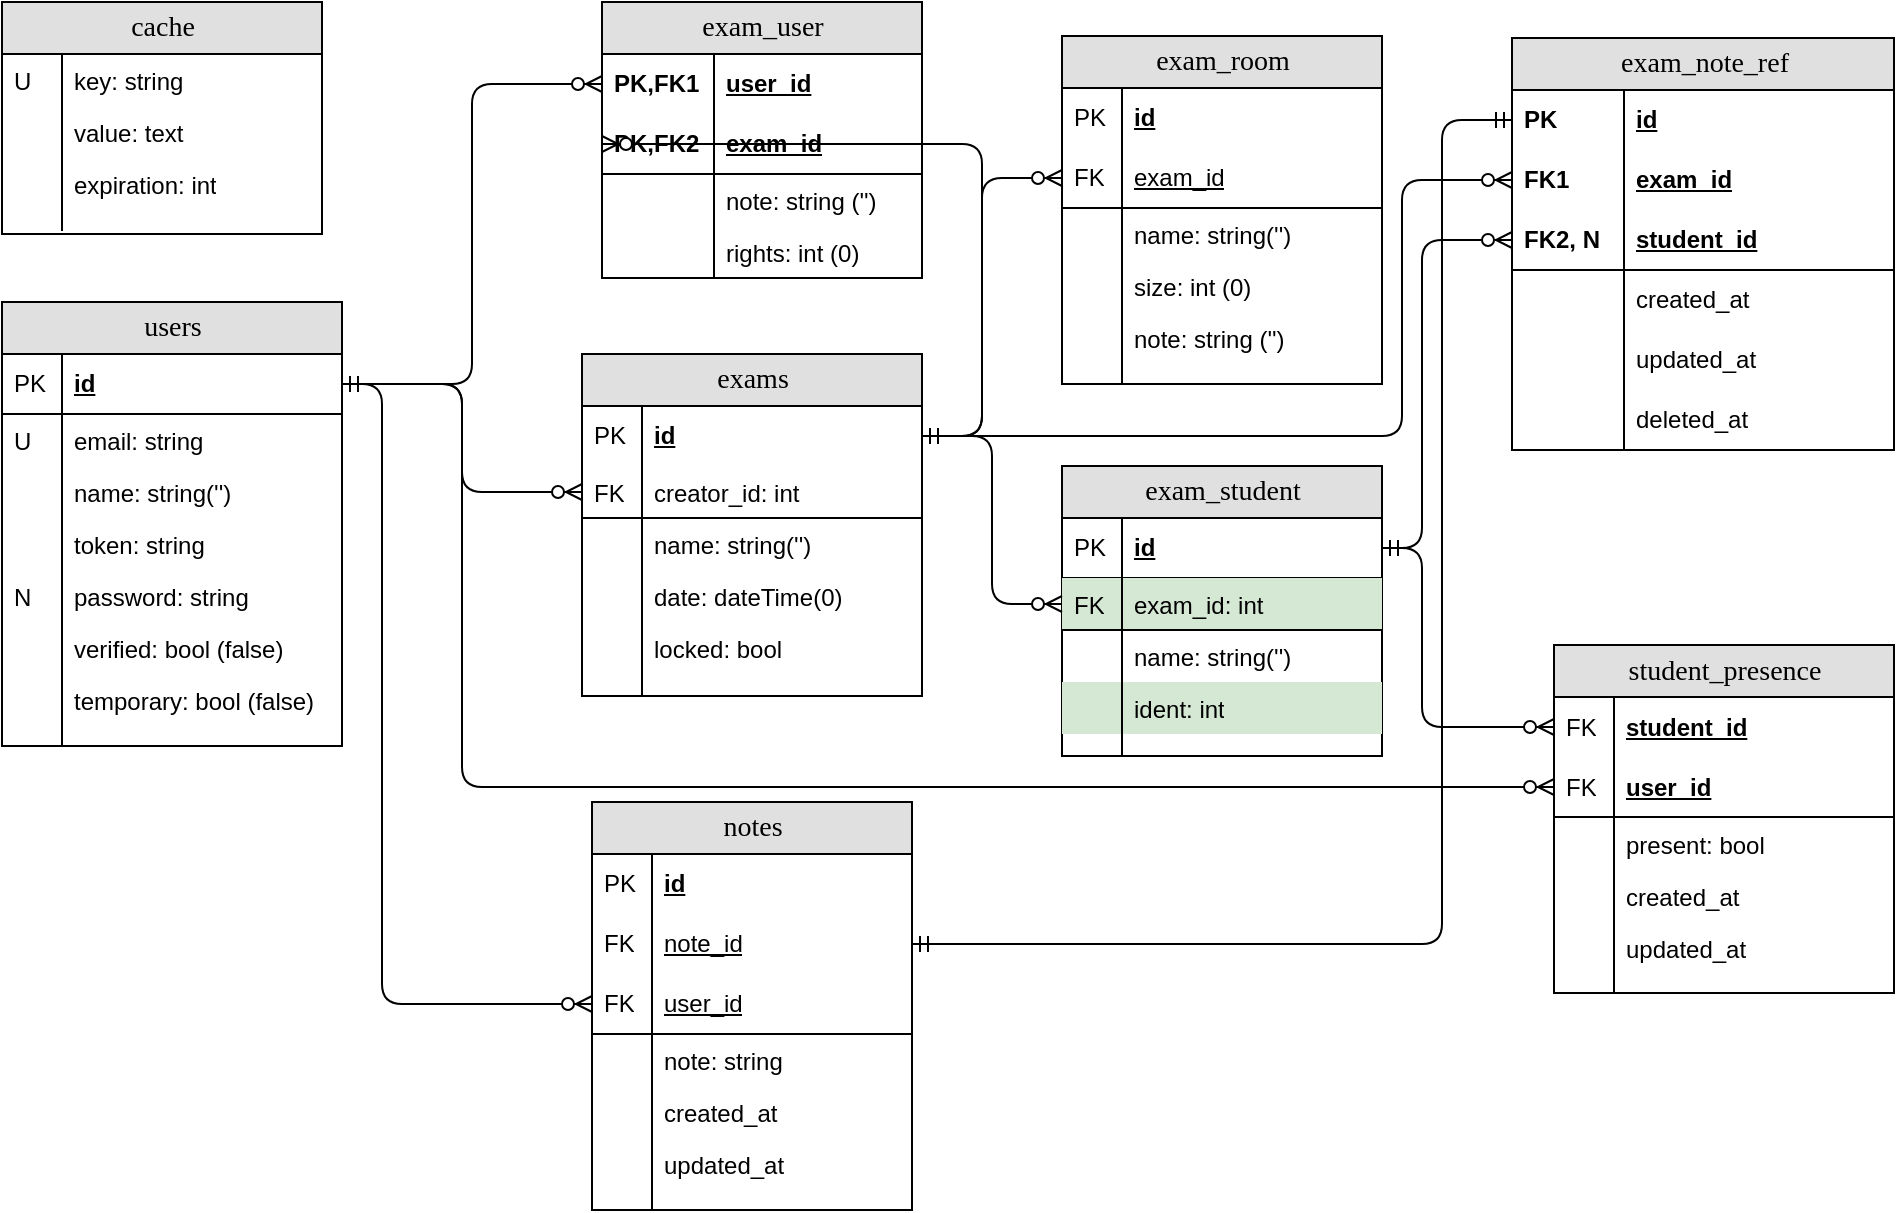 <mxfile version="11.1.4" type="device"><diagram name="Page-1" id="e56a1550-8fbb-45ad-956c-1786394a9013"><mxGraphModel dx="1422" dy="715" grid="1" gridSize="10" guides="1" tooltips="1" connect="1" arrows="1" fold="1" page="1" pageScale="1" pageWidth="1169" pageHeight="827" background="#ffffff" math="0" shadow="0"><root><mxCell id="0"/><mxCell id="1" parent="0"/><mxCell id="2e49270ec7c68f3f-30" value="exam_room" style="swimlane;html=1;fontStyle=0;childLayout=stackLayout;horizontal=1;startSize=26;fillColor=#e0e0e0;horizontalStack=0;resizeParent=1;resizeLast=0;collapsible=1;marginBottom=0;swimlaneFillColor=#ffffff;align=center;rounded=0;shadow=0;comic=0;labelBackgroundColor=none;strokeColor=#000000;strokeWidth=1;fontFamily=Verdana;fontSize=14;fontColor=#000000;" parent="1" vertex="1"><mxGeometry x="530" y="17" width="160" height="174" as="geometry"/></mxCell><mxCell id="2e49270ec7c68f3f-31" value="id" style="shape=partialRectangle;top=0;left=0;right=0;bottom=1;html=1;align=left;verticalAlign=middle;fillColor=none;spacingLeft=34;spacingRight=4;whiteSpace=wrap;overflow=hidden;rotatable=0;points=[[0,0.5],[1,0.5]];portConstraint=eastwest;dropTarget=0;fontStyle=5;strokeColor=none;" parent="2e49270ec7c68f3f-30" vertex="1"><mxGeometry y="26" width="160" height="30" as="geometry"/></mxCell><mxCell id="2e49270ec7c68f3f-32" value="PK" style="shape=partialRectangle;top=0;left=0;bottom=0;html=1;fillColor=none;align=left;verticalAlign=middle;spacingLeft=4;spacingRight=4;whiteSpace=wrap;overflow=hidden;rotatable=0;points=[];portConstraint=eastwest;part=1;" parent="2e49270ec7c68f3f-31" vertex="1" connectable="0"><mxGeometry width="30" height="30" as="geometry"/></mxCell><mxCell id="vH0PUUE9vCoZI28lsl6R-84" value="&lt;span style=&quot;font-weight: normal&quot;&gt;exam_id&lt;/span&gt;" style="shape=partialRectangle;top=0;left=0;right=0;bottom=1;html=1;align=left;verticalAlign=middle;fillColor=none;spacingLeft=34;spacingRight=4;whiteSpace=wrap;overflow=hidden;rotatable=0;points=[[0,0.5],[1,0.5]];portConstraint=eastwest;dropTarget=0;fontStyle=5;" parent="2e49270ec7c68f3f-30" vertex="1"><mxGeometry y="56" width="160" height="30" as="geometry"/></mxCell><mxCell id="vH0PUUE9vCoZI28lsl6R-85" value="FK" style="shape=partialRectangle;top=0;left=0;bottom=0;html=1;fillColor=none;align=left;verticalAlign=middle;spacingLeft=4;spacingRight=4;whiteSpace=wrap;overflow=hidden;rotatable=0;points=[];portConstraint=eastwest;part=1;" parent="vH0PUUE9vCoZI28lsl6R-84" vertex="1" connectable="0"><mxGeometry width="30" height="30" as="geometry"/></mxCell><mxCell id="2e49270ec7c68f3f-35" value="name: string('')" style="shape=partialRectangle;top=0;left=0;right=0;bottom=0;html=1;align=left;verticalAlign=top;fillColor=none;spacingLeft=34;spacingRight=4;whiteSpace=wrap;overflow=hidden;rotatable=0;points=[[0,0.5],[1,0.5]];portConstraint=eastwest;dropTarget=0;strokeColor=none;" parent="2e49270ec7c68f3f-30" vertex="1"><mxGeometry y="86" width="160" height="26" as="geometry"/></mxCell><mxCell id="2e49270ec7c68f3f-36" value="" style="shape=partialRectangle;top=0;left=0;bottom=0;html=1;fillColor=none;align=left;verticalAlign=top;spacingLeft=4;spacingRight=4;whiteSpace=wrap;overflow=hidden;rotatable=0;points=[];portConstraint=eastwest;part=1;" parent="2e49270ec7c68f3f-35" vertex="1" connectable="0"><mxGeometry width="30" height="26" as="geometry"/></mxCell><mxCell id="2e49270ec7c68f3f-37" value="size: int (0)" style="shape=partialRectangle;top=0;left=0;right=0;bottom=0;html=1;align=left;verticalAlign=top;fillColor=none;spacingLeft=34;spacingRight=4;whiteSpace=wrap;overflow=hidden;rotatable=0;points=[[0,0.5],[1,0.5]];portConstraint=eastwest;dropTarget=0;" parent="2e49270ec7c68f3f-30" vertex="1"><mxGeometry y="112" width="160" height="26" as="geometry"/></mxCell><mxCell id="2e49270ec7c68f3f-38" value="" style="shape=partialRectangle;top=0;left=0;bottom=0;html=1;fillColor=none;align=left;verticalAlign=top;spacingLeft=4;spacingRight=4;whiteSpace=wrap;overflow=hidden;rotatable=0;points=[];portConstraint=eastwest;part=1;" parent="2e49270ec7c68f3f-37" vertex="1" connectable="0"><mxGeometry width="30" height="26" as="geometry"/></mxCell><mxCell id="vH0PUUE9vCoZI28lsl6R-58" value="note: string ('')" style="shape=partialRectangle;top=0;left=0;right=0;bottom=0;html=1;align=left;verticalAlign=top;fillColor=none;spacingLeft=34;spacingRight=4;whiteSpace=wrap;overflow=hidden;rotatable=0;points=[[0,0.5],[1,0.5]];portConstraint=eastwest;dropTarget=0;" parent="2e49270ec7c68f3f-30" vertex="1"><mxGeometry y="138" width="160" height="26" as="geometry"/></mxCell><mxCell id="vH0PUUE9vCoZI28lsl6R-59" value="" style="shape=partialRectangle;top=0;left=0;bottom=0;html=1;fillColor=none;align=left;verticalAlign=top;spacingLeft=4;spacingRight=4;whiteSpace=wrap;overflow=hidden;rotatable=0;points=[];portConstraint=eastwest;part=1;" parent="vH0PUUE9vCoZI28lsl6R-58" vertex="1" connectable="0"><mxGeometry width="30" height="26" as="geometry"/></mxCell><mxCell id="2e49270ec7c68f3f-39" value="" style="shape=partialRectangle;top=0;left=0;right=0;bottom=0;html=1;align=left;verticalAlign=top;fillColor=none;spacingLeft=34;spacingRight=4;whiteSpace=wrap;overflow=hidden;rotatable=0;points=[[0,0.5],[1,0.5]];portConstraint=eastwest;dropTarget=0;" parent="2e49270ec7c68f3f-30" vertex="1"><mxGeometry y="164" width="160" height="10" as="geometry"/></mxCell><mxCell id="2e49270ec7c68f3f-40" value="" style="shape=partialRectangle;top=0;left=0;bottom=0;html=1;fillColor=none;align=left;verticalAlign=top;spacingLeft=4;spacingRight=4;whiteSpace=wrap;overflow=hidden;rotatable=0;points=[];portConstraint=eastwest;part=1;" parent="2e49270ec7c68f3f-39" vertex="1" connectable="0"><mxGeometry width="30" height="10" as="geometry"/></mxCell><mxCell id="2e49270ec7c68f3f-48" value="exam_user" style="swimlane;html=1;fontStyle=0;childLayout=stackLayout;horizontal=1;startSize=26;fillColor=#e0e0e0;horizontalStack=0;resizeParent=1;resizeLast=0;collapsible=1;marginBottom=0;swimlaneFillColor=#ffffff;align=center;rounded=0;shadow=0;comic=0;labelBackgroundColor=none;strokeColor=#000000;strokeWidth=1;fontFamily=Verdana;fontSize=14;fontColor=#000000;" parent="1" vertex="1"><mxGeometry x="300" width="160" height="138" as="geometry"/></mxCell><mxCell id="2e49270ec7c68f3f-49" value="user_id" style="shape=partialRectangle;top=0;left=0;right=0;bottom=0;html=1;align=left;verticalAlign=middle;fillColor=none;spacingLeft=60;spacingRight=4;whiteSpace=wrap;overflow=hidden;rotatable=0;points=[[0,0.5],[1,0.5]];portConstraint=eastwest;dropTarget=0;fontStyle=5;" parent="2e49270ec7c68f3f-48" vertex="1"><mxGeometry y="26" width="160" height="30" as="geometry"/></mxCell><mxCell id="2e49270ec7c68f3f-50" value="PK,FK1" style="shape=partialRectangle;fontStyle=1;top=0;left=0;bottom=0;html=1;fillColor=none;align=left;verticalAlign=middle;spacingLeft=4;spacingRight=4;whiteSpace=wrap;overflow=hidden;rotatable=0;points=[];portConstraint=eastwest;part=1;" parent="2e49270ec7c68f3f-49" vertex="1" connectable="0"><mxGeometry width="56" height="30" as="geometry"/></mxCell><mxCell id="2e49270ec7c68f3f-51" value="exam_id" style="shape=partialRectangle;top=0;left=0;right=0;bottom=1;html=1;align=left;verticalAlign=middle;fillColor=none;spacingLeft=60;spacingRight=4;whiteSpace=wrap;overflow=hidden;rotatable=0;points=[[0,0.5],[1,0.5]];portConstraint=eastwest;dropTarget=0;fontStyle=5;" parent="2e49270ec7c68f3f-48" vertex="1"><mxGeometry y="56" width="160" height="30" as="geometry"/></mxCell><mxCell id="2e49270ec7c68f3f-52" value="PK,FK2" style="shape=partialRectangle;fontStyle=1;top=0;left=0;bottom=0;html=1;fillColor=none;align=left;verticalAlign=middle;spacingLeft=4;spacingRight=4;whiteSpace=wrap;overflow=hidden;rotatable=0;points=[];portConstraint=eastwest;part=1;" parent="2e49270ec7c68f3f-51" vertex="1" connectable="0"><mxGeometry width="56" height="30" as="geometry"/></mxCell><mxCell id="2e49270ec7c68f3f-53" value="note: string ('')" style="shape=partialRectangle;top=0;left=0;right=0;bottom=0;html=1;align=left;verticalAlign=top;fillColor=none;spacingLeft=60;spacingRight=4;whiteSpace=wrap;overflow=hidden;rotatable=0;points=[[0,0.5],[1,0.5]];portConstraint=eastwest;dropTarget=0;" parent="2e49270ec7c68f3f-48" vertex="1"><mxGeometry y="86" width="160" height="26" as="geometry"/></mxCell><mxCell id="2e49270ec7c68f3f-54" value="" style="shape=partialRectangle;top=0;left=0;bottom=0;html=1;fillColor=none;align=left;verticalAlign=top;spacingLeft=4;spacingRight=4;whiteSpace=wrap;overflow=hidden;rotatable=0;points=[];portConstraint=eastwest;part=1;" parent="2e49270ec7c68f3f-53" vertex="1" connectable="0"><mxGeometry width="56" height="26" as="geometry"/></mxCell><mxCell id="vH0PUUE9vCoZI28lsl6R-110" value="rights: int (0)" style="shape=partialRectangle;top=0;left=0;right=0;bottom=0;html=1;align=left;verticalAlign=top;fillColor=none;spacingLeft=60;spacingRight=4;whiteSpace=wrap;overflow=hidden;rotatable=0;points=[[0,0.5],[1,0.5]];portConstraint=eastwest;dropTarget=0;" parent="2e49270ec7c68f3f-48" vertex="1"><mxGeometry y="112" width="160" height="26" as="geometry"/></mxCell><mxCell id="vH0PUUE9vCoZI28lsl6R-111" value="" style="shape=partialRectangle;top=0;left=0;bottom=0;html=1;fillColor=none;align=left;verticalAlign=top;spacingLeft=4;spacingRight=4;whiteSpace=wrap;overflow=hidden;rotatable=0;points=[];portConstraint=eastwest;part=1;" parent="vH0PUUE9vCoZI28lsl6R-110" vertex="1" connectable="0"><mxGeometry width="56" height="26" as="geometry"/></mxCell><mxCell id="2e49270ec7c68f3f-80" value="users" style="swimlane;html=1;fontStyle=0;childLayout=stackLayout;horizontal=1;startSize=26;fillColor=#e0e0e0;horizontalStack=0;resizeParent=1;resizeLast=0;collapsible=1;marginBottom=0;swimlaneFillColor=#ffffff;align=center;rounded=0;shadow=0;comic=0;labelBackgroundColor=none;strokeColor=#000000;strokeWidth=1;fontFamily=Verdana;fontSize=14;fontColor=#000000;" parent="1" vertex="1"><mxGeometry y="150" width="170" height="222" as="geometry"/></mxCell><mxCell id="2e49270ec7c68f3f-81" value="id" style="shape=partialRectangle;top=0;left=0;right=0;bottom=1;html=1;align=left;verticalAlign=middle;fillColor=none;spacingLeft=34;spacingRight=4;whiteSpace=wrap;overflow=hidden;rotatable=0;points=[[0,0.5],[1,0.5]];portConstraint=eastwest;dropTarget=0;fontStyle=5;" parent="2e49270ec7c68f3f-80" vertex="1"><mxGeometry y="26" width="170" height="30" as="geometry"/></mxCell><mxCell id="2e49270ec7c68f3f-82" value="PK" style="shape=partialRectangle;top=0;left=0;bottom=0;html=1;fillColor=none;align=left;verticalAlign=middle;spacingLeft=4;spacingRight=4;whiteSpace=wrap;overflow=hidden;rotatable=0;points=[];portConstraint=eastwest;part=1;" parent="2e49270ec7c68f3f-81" vertex="1" connectable="0"><mxGeometry width="30" height="30" as="geometry"/></mxCell><mxCell id="2e49270ec7c68f3f-85" value="email: string" style="shape=partialRectangle;top=0;left=0;right=0;bottom=0;html=1;align=left;verticalAlign=top;fillColor=none;spacingLeft=34;spacingRight=4;whiteSpace=wrap;overflow=hidden;rotatable=0;points=[[0,0.5],[1,0.5]];portConstraint=eastwest;dropTarget=0;" parent="2e49270ec7c68f3f-80" vertex="1"><mxGeometry y="56" width="170" height="26" as="geometry"/></mxCell><mxCell id="2e49270ec7c68f3f-86" value="U" style="shape=partialRectangle;top=0;left=0;bottom=0;html=1;fillColor=none;align=left;verticalAlign=top;spacingLeft=4;spacingRight=4;whiteSpace=wrap;overflow=hidden;rotatable=0;points=[];portConstraint=eastwest;part=1;" parent="2e49270ec7c68f3f-85" vertex="1" connectable="0"><mxGeometry width="30" height="26" as="geometry"/></mxCell><mxCell id="2e49270ec7c68f3f-83" value="name: string('')" style="shape=partialRectangle;top=0;left=0;right=0;bottom=0;html=1;align=left;verticalAlign=top;fillColor=none;spacingLeft=34;spacingRight=4;whiteSpace=wrap;overflow=hidden;rotatable=0;points=[[0,0.5],[1,0.5]];portConstraint=eastwest;dropTarget=0;" parent="2e49270ec7c68f3f-80" vertex="1"><mxGeometry y="82" width="170" height="26" as="geometry"/></mxCell><mxCell id="2e49270ec7c68f3f-84" value="" style="shape=partialRectangle;top=0;left=0;bottom=0;html=1;fillColor=none;align=left;verticalAlign=top;spacingLeft=4;spacingRight=4;whiteSpace=wrap;overflow=hidden;rotatable=0;points=[];portConstraint=eastwest;part=1;" parent="2e49270ec7c68f3f-83" vertex="1" connectable="0"><mxGeometry width="30" height="26" as="geometry"/></mxCell><mxCell id="vH0PUUE9vCoZI28lsl6R-19" value="token: string" style="shape=partialRectangle;top=0;left=0;right=0;bottom=0;html=1;align=left;verticalAlign=top;fillColor=none;spacingLeft=34;spacingRight=4;whiteSpace=wrap;overflow=hidden;rotatable=0;points=[[0,0.5],[1,0.5]];portConstraint=eastwest;dropTarget=0;" parent="2e49270ec7c68f3f-80" vertex="1"><mxGeometry y="108" width="170" height="26" as="geometry"/></mxCell><mxCell id="vH0PUUE9vCoZI28lsl6R-20" value="" style="shape=partialRectangle;top=0;left=0;bottom=0;html=1;fillColor=none;align=left;verticalAlign=top;spacingLeft=4;spacingRight=4;whiteSpace=wrap;overflow=hidden;rotatable=0;points=[];portConstraint=eastwest;part=1;" parent="vH0PUUE9vCoZI28lsl6R-19" vertex="1" connectable="0"><mxGeometry width="30" height="26" as="geometry"/></mxCell><mxCell id="vH0PUUE9vCoZI28lsl6R-21" value="password: string" style="shape=partialRectangle;top=0;left=0;right=0;bottom=0;html=1;align=left;verticalAlign=top;fillColor=none;spacingLeft=34;spacingRight=4;whiteSpace=wrap;overflow=hidden;rotatable=0;points=[[0,0.5],[1,0.5]];portConstraint=eastwest;dropTarget=0;" parent="2e49270ec7c68f3f-80" vertex="1"><mxGeometry y="134" width="170" height="26" as="geometry"/></mxCell><mxCell id="vH0PUUE9vCoZI28lsl6R-22" value="N" style="shape=partialRectangle;top=0;left=0;bottom=0;html=1;fillColor=none;align=left;verticalAlign=top;spacingLeft=4;spacingRight=4;whiteSpace=wrap;overflow=hidden;rotatable=0;points=[];portConstraint=eastwest;part=1;" parent="vH0PUUE9vCoZI28lsl6R-21" vertex="1" connectable="0"><mxGeometry width="30" height="26" as="geometry"/></mxCell><mxCell id="vH0PUUE9vCoZI28lsl6R-23" value="verified: bool (false)" style="shape=partialRectangle;top=0;left=0;right=0;bottom=0;html=1;align=left;verticalAlign=top;fillColor=none;spacingLeft=34;spacingRight=4;whiteSpace=wrap;overflow=hidden;rotatable=0;points=[[0,0.5],[1,0.5]];portConstraint=eastwest;dropTarget=0;" parent="2e49270ec7c68f3f-80" vertex="1"><mxGeometry y="160" width="170" height="26" as="geometry"/></mxCell><mxCell id="vH0PUUE9vCoZI28lsl6R-24" value="" style="shape=partialRectangle;top=0;left=0;bottom=0;html=1;fillColor=none;align=left;verticalAlign=top;spacingLeft=4;spacingRight=4;whiteSpace=wrap;overflow=hidden;rotatable=0;points=[];portConstraint=eastwest;part=1;" parent="vH0PUUE9vCoZI28lsl6R-23" vertex="1" connectable="0"><mxGeometry width="30" height="26" as="geometry"/></mxCell><mxCell id="2e49270ec7c68f3f-87" value="temporary: bool (false)" style="shape=partialRectangle;top=0;left=0;right=0;bottom=0;html=1;align=left;verticalAlign=top;fillColor=none;spacingLeft=34;spacingRight=4;whiteSpace=wrap;overflow=hidden;rotatable=0;points=[[0,0.5],[1,0.5]];portConstraint=eastwest;dropTarget=0;" parent="2e49270ec7c68f3f-80" vertex="1"><mxGeometry y="186" width="170" height="26" as="geometry"/></mxCell><mxCell id="2e49270ec7c68f3f-88" value="" style="shape=partialRectangle;top=0;left=0;bottom=0;html=1;fillColor=none;align=left;verticalAlign=top;spacingLeft=4;spacingRight=4;whiteSpace=wrap;overflow=hidden;rotatable=0;points=[];portConstraint=eastwest;part=1;" parent="2e49270ec7c68f3f-87" vertex="1" connectable="0"><mxGeometry width="30" height="26" as="geometry"/></mxCell><mxCell id="2e49270ec7c68f3f-89" value="" style="shape=partialRectangle;top=0;left=0;right=0;bottom=0;html=1;align=left;verticalAlign=top;fillColor=none;spacingLeft=34;spacingRight=4;whiteSpace=wrap;overflow=hidden;rotatable=0;points=[[0,0.5],[1,0.5]];portConstraint=eastwest;dropTarget=0;" parent="2e49270ec7c68f3f-80" vertex="1"><mxGeometry y="212" width="170" height="10" as="geometry"/></mxCell><mxCell id="2e49270ec7c68f3f-90" value="" style="shape=partialRectangle;top=0;left=0;bottom=0;html=1;fillColor=none;align=left;verticalAlign=top;spacingLeft=4;spacingRight=4;whiteSpace=wrap;overflow=hidden;rotatable=0;points=[];portConstraint=eastwest;part=1;" parent="2e49270ec7c68f3f-89" vertex="1" connectable="0"><mxGeometry width="30" height="10" as="geometry"/></mxCell><mxCell id="vH0PUUE9vCoZI28lsl6R-1" value="cache" style="swimlane;html=1;fontStyle=0;childLayout=stackLayout;horizontal=1;startSize=26;fillColor=#e0e0e0;horizontalStack=0;resizeParent=1;resizeLast=0;collapsible=1;marginBottom=0;swimlaneFillColor=#ffffff;align=center;rounded=0;shadow=0;comic=0;labelBackgroundColor=none;strokeColor=#000000;strokeWidth=1;fontFamily=Verdana;fontSize=14;fontColor=#000000;" parent="1" vertex="1"><mxGeometry width="160" height="116" as="geometry"/></mxCell><mxCell id="vH0PUUE9vCoZI28lsl6R-4" value="key: string" style="shape=partialRectangle;top=0;left=0;right=0;bottom=0;html=1;align=left;verticalAlign=top;fillColor=none;spacingLeft=34;spacingRight=4;whiteSpace=wrap;overflow=hidden;rotatable=0;points=[[0,0.5],[1,0.5]];portConstraint=eastwest;dropTarget=0;" parent="vH0PUUE9vCoZI28lsl6R-1" vertex="1"><mxGeometry y="26" width="160" height="26" as="geometry"/></mxCell><mxCell id="vH0PUUE9vCoZI28lsl6R-5" value="U" style="shape=partialRectangle;top=0;left=0;bottom=0;html=1;fillColor=none;align=left;verticalAlign=top;spacingLeft=4;spacingRight=4;whiteSpace=wrap;overflow=hidden;rotatable=0;points=[];portConstraint=eastwest;part=1;" parent="vH0PUUE9vCoZI28lsl6R-4" vertex="1" connectable="0"><mxGeometry width="30" height="26" as="geometry"/></mxCell><mxCell id="vH0PUUE9vCoZI28lsl6R-6" value="value: text" style="shape=partialRectangle;top=0;left=0;right=0;bottom=0;html=1;align=left;verticalAlign=top;fillColor=none;spacingLeft=34;spacingRight=4;whiteSpace=wrap;overflow=hidden;rotatable=0;points=[[0,0.5],[1,0.5]];portConstraint=eastwest;dropTarget=0;" parent="vH0PUUE9vCoZI28lsl6R-1" vertex="1"><mxGeometry y="52" width="160" height="26" as="geometry"/></mxCell><mxCell id="vH0PUUE9vCoZI28lsl6R-7" value="" style="shape=partialRectangle;top=0;left=0;bottom=0;html=1;fillColor=none;align=left;verticalAlign=top;spacingLeft=4;spacingRight=4;whiteSpace=wrap;overflow=hidden;rotatable=0;points=[];portConstraint=eastwest;part=1;" parent="vH0PUUE9vCoZI28lsl6R-6" vertex="1" connectable="0"><mxGeometry width="30" height="26" as="geometry"/></mxCell><mxCell id="vH0PUUE9vCoZI28lsl6R-8" value="expiration: int" style="shape=partialRectangle;top=0;left=0;right=0;bottom=0;html=1;align=left;verticalAlign=top;fillColor=none;spacingLeft=34;spacingRight=4;whiteSpace=wrap;overflow=hidden;rotatable=0;points=[[0,0.5],[1,0.5]];portConstraint=eastwest;dropTarget=0;" parent="vH0PUUE9vCoZI28lsl6R-1" vertex="1"><mxGeometry y="78" width="160" height="26" as="geometry"/></mxCell><mxCell id="vH0PUUE9vCoZI28lsl6R-9" value="" style="shape=partialRectangle;top=0;left=0;bottom=0;html=1;fillColor=none;align=left;verticalAlign=top;spacingLeft=4;spacingRight=4;whiteSpace=wrap;overflow=hidden;rotatable=0;points=[];portConstraint=eastwest;part=1;" parent="vH0PUUE9vCoZI28lsl6R-8" vertex="1" connectable="0"><mxGeometry width="30" height="26" as="geometry"/></mxCell><mxCell id="vH0PUUE9vCoZI28lsl6R-10" value="" style="shape=partialRectangle;top=0;left=0;right=0;bottom=0;html=1;align=left;verticalAlign=top;fillColor=none;spacingLeft=34;spacingRight=4;whiteSpace=wrap;overflow=hidden;rotatable=0;points=[[0,0.5],[1,0.5]];portConstraint=eastwest;dropTarget=0;" parent="vH0PUUE9vCoZI28lsl6R-1" vertex="1"><mxGeometry y="104" width="160" height="10" as="geometry"/></mxCell><mxCell id="vH0PUUE9vCoZI28lsl6R-11" value="" style="shape=partialRectangle;top=0;left=0;bottom=0;html=1;fillColor=none;align=left;verticalAlign=top;spacingLeft=4;spacingRight=4;whiteSpace=wrap;overflow=hidden;rotatable=0;points=[];portConstraint=eastwest;part=1;" parent="vH0PUUE9vCoZI28lsl6R-10" vertex="1" connectable="0"><mxGeometry width="30" height="10" as="geometry"/></mxCell><mxCell id="vH0PUUE9vCoZI28lsl6R-25" value="exams" style="swimlane;html=1;fontStyle=0;childLayout=stackLayout;horizontal=1;startSize=26;fillColor=#e0e0e0;horizontalStack=0;resizeParent=1;resizeLast=0;collapsible=1;marginBottom=0;swimlaneFillColor=#ffffff;align=center;rounded=0;shadow=0;comic=0;labelBackgroundColor=none;strokeColor=#000000;strokeWidth=1;fontFamily=Verdana;fontSize=14;fontColor=#000000;" parent="1" vertex="1"><mxGeometry x="290" y="176" width="170" height="171" as="geometry"/></mxCell><mxCell id="vH0PUUE9vCoZI28lsl6R-26" value="id" style="shape=partialRectangle;top=0;left=0;right=0;bottom=1;html=1;align=left;verticalAlign=middle;fillColor=none;spacingLeft=34;spacingRight=4;whiteSpace=wrap;overflow=hidden;rotatable=0;points=[[0,0.5],[1,0.5]];portConstraint=eastwest;dropTarget=0;fontStyle=5;strokeColor=none;" parent="vH0PUUE9vCoZI28lsl6R-25" vertex="1"><mxGeometry y="26" width="170" height="30" as="geometry"/></mxCell><mxCell id="vH0PUUE9vCoZI28lsl6R-27" value="PK" style="shape=partialRectangle;top=0;left=0;bottom=0;html=1;fillColor=none;align=left;verticalAlign=middle;spacingLeft=4;spacingRight=4;whiteSpace=wrap;overflow=hidden;rotatable=0;points=[];portConstraint=eastwest;part=1;" parent="vH0PUUE9vCoZI28lsl6R-26" vertex="1" connectable="0"><mxGeometry width="30" height="30" as="geometry"/></mxCell><mxCell id="vH0PUUE9vCoZI28lsl6R-32" value="creator_id: int" style="shape=partialRectangle;top=0;left=0;right=0;bottom=1;html=1;align=left;verticalAlign=top;fillColor=none;spacingLeft=34;spacingRight=4;whiteSpace=wrap;overflow=hidden;rotatable=0;points=[[0,0.5],[1,0.5]];portConstraint=eastwest;dropTarget=0;strokeColor=#000000;" parent="vH0PUUE9vCoZI28lsl6R-25" vertex="1"><mxGeometry y="56" width="170" height="26" as="geometry"/></mxCell><mxCell id="vH0PUUE9vCoZI28lsl6R-33" value="FK" style="shape=partialRectangle;top=0;left=0;bottom=0;html=1;fillColor=none;align=left;verticalAlign=top;spacingLeft=4;spacingRight=4;whiteSpace=wrap;overflow=hidden;rotatable=0;points=[];portConstraint=eastwest;part=1;" parent="vH0PUUE9vCoZI28lsl6R-32" vertex="1" connectable="0"><mxGeometry width="30" height="26" as="geometry"/></mxCell><mxCell id="vH0PUUE9vCoZI28lsl6R-28" value="name: string('')" style="shape=partialRectangle;top=0;left=0;right=0;bottom=0;html=1;align=left;verticalAlign=top;fillColor=none;spacingLeft=34;spacingRight=4;whiteSpace=wrap;overflow=hidden;rotatable=0;points=[[0,0.5],[1,0.5]];portConstraint=eastwest;dropTarget=0;" parent="vH0PUUE9vCoZI28lsl6R-25" vertex="1"><mxGeometry y="82" width="170" height="26" as="geometry"/></mxCell><mxCell id="vH0PUUE9vCoZI28lsl6R-29" value="" style="shape=partialRectangle;top=0;left=0;bottom=0;html=1;fillColor=none;align=left;verticalAlign=top;spacingLeft=4;spacingRight=4;whiteSpace=wrap;overflow=hidden;rotatable=0;points=[];portConstraint=eastwest;part=1;" parent="vH0PUUE9vCoZI28lsl6R-28" vertex="1" connectable="0"><mxGeometry width="30" height="26" as="geometry"/></mxCell><mxCell id="vH0PUUE9vCoZI28lsl6R-30" value="date: dateTime(0)" style="shape=partialRectangle;top=0;left=0;right=0;bottom=0;html=1;align=left;verticalAlign=top;fillColor=none;spacingLeft=34;spacingRight=4;whiteSpace=wrap;overflow=hidden;rotatable=0;points=[[0,0.5],[1,0.5]];portConstraint=eastwest;dropTarget=0;" parent="vH0PUUE9vCoZI28lsl6R-25" vertex="1"><mxGeometry y="108" width="170" height="26" as="geometry"/></mxCell><mxCell id="vH0PUUE9vCoZI28lsl6R-31" value="" style="shape=partialRectangle;top=0;left=0;bottom=0;html=1;fillColor=none;align=left;verticalAlign=top;spacingLeft=4;spacingRight=4;whiteSpace=wrap;overflow=hidden;rotatable=0;points=[];portConstraint=eastwest;part=1;" parent="vH0PUUE9vCoZI28lsl6R-30" vertex="1" connectable="0"><mxGeometry width="30" height="26" as="geometry"/></mxCell><mxCell id="vH0PUUE9vCoZI28lsl6R-34" value="locked: bool" style="shape=partialRectangle;top=0;left=0;right=0;bottom=0;html=1;align=left;verticalAlign=top;fillColor=none;spacingLeft=34;spacingRight=4;whiteSpace=wrap;overflow=hidden;rotatable=0;points=[[0,0.5],[1,0.5]];portConstraint=eastwest;dropTarget=0;" parent="vH0PUUE9vCoZI28lsl6R-25" vertex="1"><mxGeometry y="134" width="170" height="26" as="geometry"/></mxCell><mxCell id="vH0PUUE9vCoZI28lsl6R-35" value="" style="shape=partialRectangle;top=0;left=0;bottom=0;html=1;fillColor=none;align=left;verticalAlign=top;spacingLeft=4;spacingRight=4;whiteSpace=wrap;overflow=hidden;rotatable=0;points=[];portConstraint=eastwest;part=1;" parent="vH0PUUE9vCoZI28lsl6R-34" vertex="1" connectable="0"><mxGeometry width="30" height="26" as="geometry"/></mxCell><mxCell id="vH0PUUE9vCoZI28lsl6R-40" value="" style="shape=partialRectangle;top=0;left=0;right=0;bottom=0;html=1;align=left;verticalAlign=top;fillColor=none;spacingLeft=34;spacingRight=4;whiteSpace=wrap;overflow=hidden;rotatable=0;points=[[0,0.5],[1,0.5]];portConstraint=eastwest;dropTarget=0;" parent="vH0PUUE9vCoZI28lsl6R-25" vertex="1"><mxGeometry y="160" width="170" height="10" as="geometry"/></mxCell><mxCell id="vH0PUUE9vCoZI28lsl6R-41" value="" style="shape=partialRectangle;top=0;left=0;bottom=0;html=1;fillColor=none;align=left;verticalAlign=top;spacingLeft=4;spacingRight=4;whiteSpace=wrap;overflow=hidden;rotatable=0;points=[];portConstraint=eastwest;part=1;" parent="vH0PUUE9vCoZI28lsl6R-40" vertex="1" connectable="0"><mxGeometry width="30" height="10" as="geometry"/></mxCell><mxCell id="vH0PUUE9vCoZI28lsl6R-60" value="" style="edgeStyle=elbowEdgeStyle;fontSize=12;html=1;endArrow=ERzeroToMany;startArrow=ERmandOne;exitX=1;exitY=0.5;exitDx=0;exitDy=0;entryX=0;entryY=0.5;entryDx=0;entryDy=0;" parent="1" source="2e49270ec7c68f3f-81" target="vH0PUUE9vCoZI28lsl6R-32" edge="1"><mxGeometry width="100" height="100" relative="1" as="geometry"><mxPoint x="31" y="780" as="sourcePoint"/><mxPoint x="131" y="680" as="targetPoint"/></mxGeometry></mxCell><mxCell id="vH0PUUE9vCoZI28lsl6R-61" value="" style="edgeStyle=elbowEdgeStyle;fontSize=12;html=1;endArrow=ERzeroToMany;startArrow=ERmandOne;entryX=0;entryY=0.5;entryDx=0;entryDy=0;" parent="1" source="vH0PUUE9vCoZI28lsl6R-26" target="vH0PUUE9vCoZI28lsl6R-84" edge="1"><mxGeometry width="100" height="100" relative="1" as="geometry"><mxPoint x="490" y="550" as="sourcePoint"/><mxPoint x="560" y="456" as="targetPoint"/><Array as="points"><mxPoint x="490" y="150"/></Array></mxGeometry></mxCell><mxCell id="vH0PUUE9vCoZI28lsl6R-62" value="exam_student" style="swimlane;html=1;fontStyle=0;childLayout=stackLayout;horizontal=1;startSize=26;fillColor=#e0e0e0;horizontalStack=0;resizeParent=1;resizeLast=0;collapsible=1;marginBottom=0;swimlaneFillColor=#ffffff;align=center;rounded=0;shadow=0;comic=0;labelBackgroundColor=none;strokeColor=#000000;strokeWidth=1;fontFamily=Verdana;fontSize=14;fontColor=#000000;" parent="1" vertex="1"><mxGeometry x="530" y="232" width="160" height="145" as="geometry"/></mxCell><mxCell id="vH0PUUE9vCoZI28lsl6R-63" value="id" style="shape=partialRectangle;top=0;left=0;right=0;bottom=1;html=1;align=left;verticalAlign=middle;fillColor=none;spacingLeft=34;spacingRight=4;whiteSpace=wrap;overflow=hidden;rotatable=0;points=[[0,0.5],[1,0.5]];portConstraint=eastwest;dropTarget=0;fontStyle=5;" parent="vH0PUUE9vCoZI28lsl6R-62" vertex="1"><mxGeometry y="26" width="160" height="30" as="geometry"/></mxCell><mxCell id="vH0PUUE9vCoZI28lsl6R-64" value="PK" style="shape=partialRectangle;top=0;left=0;bottom=0;html=1;fillColor=none;align=left;verticalAlign=middle;spacingLeft=4;spacingRight=4;whiteSpace=wrap;overflow=hidden;rotatable=0;points=[];portConstraint=eastwest;part=1;" parent="vH0PUUE9vCoZI28lsl6R-63" vertex="1" connectable="0"><mxGeometry width="30" height="30" as="geometry"/></mxCell><mxCell id="vH0PUUE9vCoZI28lsl6R-65" value="exam_id: int" style="shape=partialRectangle;top=0;left=0;right=0;bottom=1;html=1;align=left;verticalAlign=top;fillColor=#d5e8d4;spacingLeft=34;spacingRight=4;whiteSpace=wrap;overflow=hidden;rotatable=0;points=[[0,0.5],[1,0.5]];portConstraint=eastwest;dropTarget=0;strokeColor=#000000;" parent="vH0PUUE9vCoZI28lsl6R-62" vertex="1"><mxGeometry y="56" width="160" height="26" as="geometry"/></mxCell><mxCell id="vH0PUUE9vCoZI28lsl6R-66" value="FK" style="shape=partialRectangle;top=0;left=0;bottom=0;html=1;fillColor=none;align=left;verticalAlign=top;spacingLeft=4;spacingRight=4;whiteSpace=wrap;overflow=hidden;rotatable=0;points=[];portConstraint=eastwest;part=1;" parent="vH0PUUE9vCoZI28lsl6R-65" vertex="1" connectable="0"><mxGeometry width="30" height="26" as="geometry"/></mxCell><mxCell id="vH0PUUE9vCoZI28lsl6R-67" value="name: string('')" style="shape=partialRectangle;top=0;left=0;right=0;bottom=0;html=1;align=left;verticalAlign=top;fillColor=none;spacingLeft=34;spacingRight=4;whiteSpace=wrap;overflow=hidden;rotatable=0;points=[[0,0.5],[1,0.5]];portConstraint=eastwest;dropTarget=0;" parent="vH0PUUE9vCoZI28lsl6R-62" vertex="1"><mxGeometry y="82" width="160" height="26" as="geometry"/></mxCell><mxCell id="vH0PUUE9vCoZI28lsl6R-68" value="" style="shape=partialRectangle;top=0;left=0;bottom=0;html=1;fillColor=none;align=left;verticalAlign=top;spacingLeft=4;spacingRight=4;whiteSpace=wrap;overflow=hidden;rotatable=0;points=[];portConstraint=eastwest;part=1;" parent="vH0PUUE9vCoZI28lsl6R-67" vertex="1" connectable="0"><mxGeometry width="30" height="26" as="geometry"/></mxCell><mxCell id="vH0PUUE9vCoZI28lsl6R-69" value="ident: int" style="shape=partialRectangle;top=0;left=0;right=0;bottom=0;html=1;align=left;verticalAlign=top;fillColor=#d5e8d4;spacingLeft=34;spacingRight=4;whiteSpace=wrap;overflow=hidden;rotatable=0;points=[[0,0.5],[1,0.5]];portConstraint=eastwest;dropTarget=0;strokeColor=none;perimeter=rectanglePerimeter;" parent="vH0PUUE9vCoZI28lsl6R-62" vertex="1"><mxGeometry y="108" width="160" height="26" as="geometry"/></mxCell><mxCell id="vH0PUUE9vCoZI28lsl6R-70" value="" style="shape=partialRectangle;top=0;left=0;bottom=0;html=1;fillColor=none;align=left;verticalAlign=top;spacingLeft=4;spacingRight=4;whiteSpace=wrap;overflow=hidden;rotatable=0;points=[];portConstraint=eastwest;part=1;" parent="vH0PUUE9vCoZI28lsl6R-69" vertex="1" connectable="0"><mxGeometry width="30" height="26" as="geometry"/></mxCell><mxCell id="vH0PUUE9vCoZI28lsl6R-73" value="" style="shape=partialRectangle;top=0;left=0;right=0;bottom=0;html=1;align=left;verticalAlign=top;fillColor=none;spacingLeft=34;spacingRight=4;whiteSpace=wrap;overflow=hidden;rotatable=0;points=[[0,0.5],[1,0.5]];portConstraint=eastwest;dropTarget=0;" parent="vH0PUUE9vCoZI28lsl6R-62" vertex="1"><mxGeometry y="134" width="160" height="10" as="geometry"/></mxCell><mxCell id="vH0PUUE9vCoZI28lsl6R-74" value="" style="shape=partialRectangle;top=0;left=0;bottom=0;html=1;fillColor=none;align=left;verticalAlign=top;spacingLeft=4;spacingRight=4;whiteSpace=wrap;overflow=hidden;rotatable=0;points=[];portConstraint=eastwest;part=1;" parent="vH0PUUE9vCoZI28lsl6R-73" vertex="1" connectable="0"><mxGeometry width="30" height="10" as="geometry"/></mxCell><mxCell id="vH0PUUE9vCoZI28lsl6R-92" value="" style="edgeStyle=elbowEdgeStyle;fontSize=12;html=1;endArrow=ERzeroToMany;startArrow=ERmandOne;entryX=0;entryY=0.5;entryDx=0;entryDy=0;exitX=1;exitY=0.5;exitDx=0;exitDy=0;" parent="1" source="vH0PUUE9vCoZI28lsl6R-26" target="vH0PUUE9vCoZI28lsl6R-65" edge="1"><mxGeometry width="100" height="100" relative="1" as="geometry"><mxPoint x="355" y="603.5" as="sourcePoint"/><mxPoint x="435" y="662" as="targetPoint"/></mxGeometry></mxCell><mxCell id="vH0PUUE9vCoZI28lsl6R-109" value="" style="edgeStyle=elbowEdgeStyle;fontSize=12;html=1;endArrow=ERzeroToMany;startArrow=ERmandOne;entryX=0;entryY=0.5;entryDx=0;entryDy=0;exitX=1;exitY=0.5;exitDx=0;exitDy=0;" parent="1" source="2e49270ec7c68f3f-81" target="2e49270ec7c68f3f-49" edge="1"><mxGeometry width="100" height="100" relative="1" as="geometry"><mxPoint x="255" y="294.5" as="sourcePoint"/><mxPoint x="335" y="325" as="targetPoint"/></mxGeometry></mxCell><mxCell id="vH0PUUE9vCoZI28lsl6R-112" value="" style="fontSize=12;html=1;endArrow=ERzeroToMany;startArrow=ERmandOne;entryX=0;entryY=0.5;entryDx=0;entryDy=0;elbow=vertical;edgeStyle=entityRelationEdgeStyle;" parent="1" source="vH0PUUE9vCoZI28lsl6R-26" target="2e49270ec7c68f3f-51" edge="1"><mxGeometry width="100" height="100" relative="1" as="geometry"><mxPoint x="490" y="400" as="sourcePoint"/><mxPoint x="170" y="490.5" as="targetPoint"/></mxGeometry></mxCell><mxCell id="vH0PUUE9vCoZI28lsl6R-113" value="notes" style="swimlane;html=1;fontStyle=0;childLayout=stackLayout;horizontal=1;startSize=26;fillColor=#e0e0e0;horizontalStack=0;resizeParent=1;resizeLast=0;collapsible=1;marginBottom=0;swimlaneFillColor=#ffffff;align=center;rounded=0;shadow=0;comic=0;labelBackgroundColor=none;strokeColor=#000000;strokeWidth=1;fontFamily=Verdana;fontSize=14;fontColor=#000000;" parent="1" vertex="1"><mxGeometry x="295" y="400" width="160" height="204" as="geometry"/></mxCell><mxCell id="svrYw-hXeWPnKPU8Ke4E-11" value="id" style="shape=partialRectangle;top=0;left=0;right=0;bottom=1;html=1;align=left;verticalAlign=middle;fillColor=none;spacingLeft=34;spacingRight=4;whiteSpace=wrap;overflow=hidden;rotatable=0;points=[[0,0.5],[1,0.5]];portConstraint=eastwest;dropTarget=0;fontStyle=5;strokeColor=none;" vertex="1" parent="vH0PUUE9vCoZI28lsl6R-113"><mxGeometry y="26" width="160" height="30" as="geometry"/></mxCell><mxCell id="svrYw-hXeWPnKPU8Ke4E-12" value="PK" style="shape=partialRectangle;top=0;left=0;bottom=0;html=1;fillColor=none;align=left;verticalAlign=middle;spacingLeft=4;spacingRight=4;whiteSpace=wrap;overflow=hidden;rotatable=0;points=[];portConstraint=eastwest;part=1;" vertex="1" connectable="0" parent="svrYw-hXeWPnKPU8Ke4E-11"><mxGeometry width="30" height="30" as="geometry"/></mxCell><mxCell id="vH0PUUE9vCoZI28lsl6R-116" value="&lt;span style=&quot;font-weight: normal&quot;&gt;note_id&lt;br&gt;&lt;/span&gt;" style="shape=partialRectangle;top=0;left=0;right=0;bottom=1;html=1;align=left;verticalAlign=middle;fillColor=none;spacingLeft=34;spacingRight=4;whiteSpace=wrap;overflow=hidden;rotatable=0;points=[[0,0.5],[1,0.5]];portConstraint=eastwest;dropTarget=0;fontStyle=5;strokeColor=none;" parent="vH0PUUE9vCoZI28lsl6R-113" vertex="1"><mxGeometry y="56" width="160" height="30" as="geometry"/></mxCell><mxCell id="vH0PUUE9vCoZI28lsl6R-117" value="FK" style="shape=partialRectangle;top=0;left=0;bottom=0;html=1;fillColor=none;align=left;verticalAlign=middle;spacingLeft=4;spacingRight=4;whiteSpace=wrap;overflow=hidden;rotatable=0;points=[];portConstraint=eastwest;part=1;" parent="vH0PUUE9vCoZI28lsl6R-116" vertex="1" connectable="0"><mxGeometry width="30" height="30" as="geometry"/></mxCell><mxCell id="vH0PUUE9vCoZI28lsl6R-157" value="&lt;span style=&quot;font-weight: normal&quot;&gt;user_id&lt;/span&gt;" style="shape=partialRectangle;top=0;left=0;right=0;bottom=1;html=1;align=left;verticalAlign=middle;fillColor=none;spacingLeft=34;spacingRight=4;whiteSpace=wrap;overflow=hidden;rotatable=0;points=[[0,0.5],[1,0.5]];portConstraint=eastwest;dropTarget=0;fontStyle=5;" parent="vH0PUUE9vCoZI28lsl6R-113" vertex="1"><mxGeometry y="86" width="160" height="30" as="geometry"/></mxCell><mxCell id="vH0PUUE9vCoZI28lsl6R-158" value="FK" style="shape=partialRectangle;top=0;left=0;bottom=0;html=1;fillColor=none;align=left;verticalAlign=middle;spacingLeft=4;spacingRight=4;whiteSpace=wrap;overflow=hidden;rotatable=0;points=[];portConstraint=eastwest;part=1;" parent="vH0PUUE9vCoZI28lsl6R-157" vertex="1" connectable="0"><mxGeometry width="30" height="30" as="geometry"/></mxCell><mxCell id="vH0PUUE9vCoZI28lsl6R-118" value="note: string" style="shape=partialRectangle;top=0;left=0;right=0;bottom=0;html=1;align=left;verticalAlign=top;fillColor=none;spacingLeft=34;spacingRight=4;whiteSpace=wrap;overflow=hidden;rotatable=0;points=[[0,0.5],[1,0.5]];portConstraint=eastwest;dropTarget=0;strokeColor=none;" parent="vH0PUUE9vCoZI28lsl6R-113" vertex="1"><mxGeometry y="116" width="160" height="26" as="geometry"/></mxCell><mxCell id="vH0PUUE9vCoZI28lsl6R-119" value="" style="shape=partialRectangle;top=0;left=0;bottom=0;html=1;fillColor=none;align=left;verticalAlign=top;spacingLeft=4;spacingRight=4;whiteSpace=wrap;overflow=hidden;rotatable=0;points=[];portConstraint=eastwest;part=1;" parent="vH0PUUE9vCoZI28lsl6R-118" vertex="1" connectable="0"><mxGeometry width="30" height="26" as="geometry"/></mxCell><mxCell id="vH0PUUE9vCoZI28lsl6R-169" value="created_at&lt;br&gt;" style="shape=partialRectangle;top=0;left=0;right=0;bottom=0;html=1;align=left;verticalAlign=top;fillColor=none;spacingLeft=34;spacingRight=4;whiteSpace=wrap;overflow=hidden;rotatable=0;points=[[0,0.5],[1,0.5]];portConstraint=eastwest;dropTarget=0;strokeColor=none;" parent="vH0PUUE9vCoZI28lsl6R-113" vertex="1"><mxGeometry y="142" width="160" height="26" as="geometry"/></mxCell><mxCell id="vH0PUUE9vCoZI28lsl6R-170" value="" style="shape=partialRectangle;top=0;left=0;bottom=0;html=1;fillColor=none;align=left;verticalAlign=top;spacingLeft=4;spacingRight=4;whiteSpace=wrap;overflow=hidden;rotatable=0;points=[];portConstraint=eastwest;part=1;" parent="vH0PUUE9vCoZI28lsl6R-169" vertex="1" connectable="0"><mxGeometry width="30" height="26" as="geometry"/></mxCell><mxCell id="vH0PUUE9vCoZI28lsl6R-171" value="updated_at" style="shape=partialRectangle;top=0;left=0;right=0;bottom=0;html=1;align=left;verticalAlign=top;fillColor=none;spacingLeft=34;spacingRight=4;whiteSpace=wrap;overflow=hidden;rotatable=0;points=[[0,0.5],[1,0.5]];portConstraint=eastwest;dropTarget=0;strokeColor=none;" parent="vH0PUUE9vCoZI28lsl6R-113" vertex="1"><mxGeometry y="168" width="160" height="26" as="geometry"/></mxCell><mxCell id="vH0PUUE9vCoZI28lsl6R-172" value="" style="shape=partialRectangle;top=0;left=0;bottom=0;html=1;fillColor=none;align=left;verticalAlign=top;spacingLeft=4;spacingRight=4;whiteSpace=wrap;overflow=hidden;rotatable=0;points=[];portConstraint=eastwest;part=1;" parent="vH0PUUE9vCoZI28lsl6R-171" vertex="1" connectable="0"><mxGeometry width="30" height="26" as="geometry"/></mxCell><mxCell id="vH0PUUE9vCoZI28lsl6R-124" value="" style="shape=partialRectangle;top=0;left=0;right=0;bottom=0;html=1;align=left;verticalAlign=top;fillColor=none;spacingLeft=34;spacingRight=4;whiteSpace=wrap;overflow=hidden;rotatable=0;points=[[0,0.5],[1,0.5]];portConstraint=eastwest;dropTarget=0;" parent="vH0PUUE9vCoZI28lsl6R-113" vertex="1"><mxGeometry y="194" width="160" height="10" as="geometry"/></mxCell><mxCell id="vH0PUUE9vCoZI28lsl6R-125" value="" style="shape=partialRectangle;top=0;left=0;bottom=0;html=1;fillColor=none;align=left;verticalAlign=top;spacingLeft=4;spacingRight=4;whiteSpace=wrap;overflow=hidden;rotatable=0;points=[];portConstraint=eastwest;part=1;" parent="vH0PUUE9vCoZI28lsl6R-124" vertex="1" connectable="0"><mxGeometry width="30" height="10" as="geometry"/></mxCell><mxCell id="vH0PUUE9vCoZI28lsl6R-143" value="exam_note_ref" style="swimlane;html=1;fontStyle=0;childLayout=stackLayout;horizontal=1;startSize=26;fillColor=#e0e0e0;horizontalStack=0;resizeParent=1;resizeLast=0;collapsible=1;marginBottom=0;swimlaneFillColor=#ffffff;align=center;rounded=0;shadow=0;comic=0;labelBackgroundColor=none;strokeColor=#000000;strokeWidth=1;fontFamily=Verdana;fontSize=14;fontColor=#000000;" parent="1" vertex="1"><mxGeometry x="755" y="18" width="191" height="206" as="geometry"/></mxCell><mxCell id="vH0PUUE9vCoZI28lsl6R-148" value="id" style="shape=partialRectangle;top=0;left=0;right=0;bottom=1;html=1;align=left;verticalAlign=middle;fillColor=none;spacingLeft=60;spacingRight=4;whiteSpace=wrap;overflow=hidden;rotatable=0;points=[[0,0.5],[1,0.5]];portConstraint=eastwest;dropTarget=0;fontStyle=5;strokeColor=none;" parent="vH0PUUE9vCoZI28lsl6R-143" vertex="1"><mxGeometry y="26" width="191" height="30" as="geometry"/></mxCell><mxCell id="vH0PUUE9vCoZI28lsl6R-149" value="PK" style="shape=partialRectangle;fontStyle=1;top=0;left=0;bottom=0;html=1;fillColor=none;align=left;verticalAlign=middle;spacingLeft=4;spacingRight=4;whiteSpace=wrap;overflow=hidden;rotatable=0;points=[];portConstraint=eastwest;part=1;" parent="vH0PUUE9vCoZI28lsl6R-148" vertex="1" connectable="0"><mxGeometry width="56" height="30" as="geometry"/></mxCell><mxCell id="vH0PUUE9vCoZI28lsl6R-144" value="exam_id" style="shape=partialRectangle;top=0;left=0;right=0;bottom=0;html=1;align=left;verticalAlign=middle;fillColor=none;spacingLeft=60;spacingRight=4;whiteSpace=wrap;overflow=hidden;rotatable=0;points=[[0,0.5],[1,0.5]];portConstraint=eastwest;dropTarget=0;fontStyle=5;" parent="vH0PUUE9vCoZI28lsl6R-143" vertex="1"><mxGeometry y="56" width="191" height="30" as="geometry"/></mxCell><mxCell id="vH0PUUE9vCoZI28lsl6R-145" value="FK1" style="shape=partialRectangle;fontStyle=1;top=0;left=0;bottom=0;html=1;fillColor=none;align=left;verticalAlign=middle;spacingLeft=4;spacingRight=4;whiteSpace=wrap;overflow=hidden;rotatable=0;points=[];portConstraint=eastwest;part=1;" parent="vH0PUUE9vCoZI28lsl6R-144" vertex="1" connectable="0"><mxGeometry width="56" height="30" as="geometry"/></mxCell><mxCell id="vH0PUUE9vCoZI28lsl6R-146" value="student_id" style="shape=partialRectangle;top=0;left=0;right=0;bottom=1;html=1;align=left;verticalAlign=middle;fillColor=none;spacingLeft=60;spacingRight=4;whiteSpace=wrap;overflow=hidden;rotatable=0;points=[[0,0.5],[1,0.5]];portConstraint=eastwest;dropTarget=0;fontStyle=5;strokeColor=none;" parent="vH0PUUE9vCoZI28lsl6R-143" vertex="1"><mxGeometry y="86" width="191" height="30" as="geometry"/></mxCell><mxCell id="vH0PUUE9vCoZI28lsl6R-147" value="FK2, N" style="shape=partialRectangle;fontStyle=1;top=0;left=0;bottom=0;html=1;fillColor=none;align=left;verticalAlign=middle;spacingLeft=4;spacingRight=4;whiteSpace=wrap;overflow=hidden;rotatable=0;points=[];portConstraint=eastwest;part=1;" parent="vH0PUUE9vCoZI28lsl6R-146" vertex="1" connectable="0"><mxGeometry width="56" height="30" as="geometry"/></mxCell><mxCell id="svrYw-hXeWPnKPU8Ke4E-3" value="created_at" style="shape=partialRectangle;top=1;left=0;right=0;bottom=0;html=1;align=left;verticalAlign=middle;fillColor=none;spacingLeft=60;spacingRight=4;whiteSpace=wrap;overflow=hidden;rotatable=0;points=[[0,0.5],[1,0.5]];portConstraint=eastwest;dropTarget=0;fontStyle=0;strokeColor=#000000;" vertex="1" parent="vH0PUUE9vCoZI28lsl6R-143"><mxGeometry y="116" width="191" height="30" as="geometry"/></mxCell><mxCell id="svrYw-hXeWPnKPU8Ke4E-4" value="" style="shape=partialRectangle;fontStyle=0;top=0;left=0;bottom=0;html=1;fillColor=none;align=left;verticalAlign=middle;spacingLeft=4;spacingRight=4;whiteSpace=wrap;overflow=hidden;rotatable=0;points=[];portConstraint=eastwest;part=1;" vertex="1" connectable="0" parent="svrYw-hXeWPnKPU8Ke4E-3"><mxGeometry width="56" height="30" as="geometry"/></mxCell><mxCell id="svrYw-hXeWPnKPU8Ke4E-5" value="updated_at" style="shape=partialRectangle;top=1;left=0;right=0;bottom=0;html=1;align=left;verticalAlign=middle;fillColor=none;spacingLeft=60;spacingRight=4;whiteSpace=wrap;overflow=hidden;rotatable=0;points=[[0,0.5],[1,0.5]];portConstraint=eastwest;dropTarget=0;fontStyle=0;strokeColor=none;" vertex="1" parent="vH0PUUE9vCoZI28lsl6R-143"><mxGeometry y="146" width="191" height="30" as="geometry"/></mxCell><mxCell id="svrYw-hXeWPnKPU8Ke4E-6" value="" style="shape=partialRectangle;fontStyle=0;top=0;left=0;bottom=0;html=1;fillColor=none;align=left;verticalAlign=middle;spacingLeft=4;spacingRight=4;whiteSpace=wrap;overflow=hidden;rotatable=0;points=[];portConstraint=eastwest;part=1;" vertex="1" connectable="0" parent="svrYw-hXeWPnKPU8Ke4E-5"><mxGeometry width="56" height="30" as="geometry"/></mxCell><mxCell id="svrYw-hXeWPnKPU8Ke4E-7" value="deleted_at" style="shape=partialRectangle;top=1;left=0;right=0;bottom=0;html=1;align=left;verticalAlign=middle;fillColor=none;spacingLeft=60;spacingRight=4;whiteSpace=wrap;overflow=hidden;rotatable=0;points=[[0,0.5],[1,0.5]];portConstraint=eastwest;dropTarget=0;fontStyle=0;strokeColor=none;" vertex="1" parent="vH0PUUE9vCoZI28lsl6R-143"><mxGeometry y="176" width="191" height="30" as="geometry"/></mxCell><mxCell id="svrYw-hXeWPnKPU8Ke4E-8" value="" style="shape=partialRectangle;fontStyle=0;top=0;left=0;bottom=0;html=1;fillColor=none;align=left;verticalAlign=middle;spacingLeft=4;spacingRight=4;whiteSpace=wrap;overflow=hidden;rotatable=0;points=[];portConstraint=eastwest;part=1;" vertex="1" connectable="0" parent="svrYw-hXeWPnKPU8Ke4E-7"><mxGeometry width="56" height="30" as="geometry"/></mxCell><mxCell id="vH0PUUE9vCoZI28lsl6R-150" value="" style="edgeStyle=orthogonalEdgeStyle;fontSize=12;html=1;endArrow=ERzeroToMany;startArrow=ERmandOne;entryX=0;entryY=0.5;entryDx=0;entryDy=0;exitX=1;exitY=0.5;exitDx=0;exitDy=0;" parent="1" source="vH0PUUE9vCoZI28lsl6R-26" target="vH0PUUE9vCoZI28lsl6R-144" edge="1"><mxGeometry width="100" height="100" relative="1" as="geometry"><mxPoint x="451" y="270" as="sourcePoint"/><mxPoint x="535" y="551" as="targetPoint"/><Array as="points"><mxPoint x="700" y="217"/><mxPoint x="700" y="89"/></Array></mxGeometry></mxCell><mxCell id="vH0PUUE9vCoZI28lsl6R-151" value="" style="edgeStyle=elbowEdgeStyle;fontSize=12;html=1;endArrow=ERzeroToMany;startArrow=ERmandOne;entryX=0;entryY=0.5;entryDx=0;entryDy=0;exitX=1;exitY=0.5;exitDx=0;exitDy=0;" parent="1" source="vH0PUUE9vCoZI28lsl6R-63" target="vH0PUUE9vCoZI28lsl6R-146" edge="1"><mxGeometry width="100" height="100" relative="1" as="geometry"><mxPoint x="451" y="270" as="sourcePoint"/><mxPoint x="530" y="422" as="targetPoint"/><Array as="points"><mxPoint x="710" y="260"/></Array></mxGeometry></mxCell><mxCell id="vH0PUUE9vCoZI28lsl6R-152" value="" style="fontSize=12;html=1;endArrow=ERmandOne;startArrow=ERmandOne;entryX=0;entryY=0.5;entryDx=0;entryDy=0;edgeStyle=elbowEdgeStyle;" parent="1" source="vH0PUUE9vCoZI28lsl6R-116" target="vH0PUUE9vCoZI28lsl6R-148" edge="1"><mxGeometry width="100" height="100" relative="1" as="geometry"><mxPoint x="450" y="566" as="sourcePoint"/><mxPoint x="535" y="577" as="targetPoint"/><Array as="points"><mxPoint x="720" y="320"/></Array></mxGeometry></mxCell><mxCell id="vH0PUUE9vCoZI28lsl6R-156" value="" style="edgeStyle=elbowEdgeStyle;fontSize=12;html=1;endArrow=ERzeroToMany;startArrow=ERmandOne;jumpStyle=none;" parent="1" source="2e49270ec7c68f3f-81" target="vH0PUUE9vCoZI28lsl6R-157" edge="1"><mxGeometry width="100" height="100" relative="1" as="geometry"><mxPoint x="180" y="201" as="sourcePoint"/><mxPoint x="520" y="596" as="targetPoint"/><Array as="points"><mxPoint x="190" y="430"/></Array></mxGeometry></mxCell><mxCell id="vH0PUUE9vCoZI28lsl6R-159" value="student_presence" style="swimlane;html=1;fontStyle=0;childLayout=stackLayout;horizontal=1;startSize=26;fillColor=#e0e0e0;horizontalStack=0;resizeParent=1;resizeLast=0;collapsible=1;marginBottom=0;swimlaneFillColor=#ffffff;align=center;rounded=0;shadow=0;comic=0;labelBackgroundColor=none;strokeColor=#000000;strokeWidth=1;fontFamily=Verdana;fontSize=14;fontColor=#000000;swimlaneLine=1;" parent="1" vertex="1"><mxGeometry x="776" y="321.5" width="170" height="174" as="geometry"/></mxCell><mxCell id="vH0PUUE9vCoZI28lsl6R-160" value="student_id" style="shape=partialRectangle;top=0;left=0;right=0;bottom=1;html=1;align=left;verticalAlign=middle;fillColor=none;spacingLeft=34;spacingRight=4;whiteSpace=wrap;overflow=hidden;rotatable=0;points=[[0,0.5],[1,0.5]];portConstraint=eastwest;dropTarget=0;fontStyle=5;strokeColor=none;" parent="vH0PUUE9vCoZI28lsl6R-159" vertex="1"><mxGeometry y="26" width="170" height="30" as="geometry"/></mxCell><mxCell id="vH0PUUE9vCoZI28lsl6R-161" value="FK" style="shape=partialRectangle;top=0;left=0;bottom=0;html=1;fillColor=none;align=left;verticalAlign=middle;spacingLeft=4;spacingRight=4;whiteSpace=wrap;overflow=hidden;rotatable=0;points=[];portConstraint=eastwest;part=1;" parent="vH0PUUE9vCoZI28lsl6R-160" vertex="1" connectable="0"><mxGeometry width="30" height="30" as="geometry"/></mxCell><mxCell id="svrYw-hXeWPnKPU8Ke4E-13" value="user_id" style="shape=partialRectangle;top=0;left=0;right=0;bottom=1;html=1;align=left;verticalAlign=middle;fillColor=none;spacingLeft=34;spacingRight=4;whiteSpace=wrap;overflow=hidden;rotatable=0;points=[[0,0.5],[1,0.5]];portConstraint=eastwest;dropTarget=0;fontStyle=5;strokeColor=none;" vertex="1" parent="vH0PUUE9vCoZI28lsl6R-159"><mxGeometry y="56" width="170" height="30" as="geometry"/></mxCell><mxCell id="svrYw-hXeWPnKPU8Ke4E-14" value="FK" style="shape=partialRectangle;top=0;left=0;bottom=0;html=1;fillColor=none;align=left;verticalAlign=middle;spacingLeft=4;spacingRight=4;whiteSpace=wrap;overflow=hidden;rotatable=0;points=[];portConstraint=eastwest;part=1;" vertex="1" connectable="0" parent="svrYw-hXeWPnKPU8Ke4E-13"><mxGeometry width="30" height="30" as="geometry"/></mxCell><mxCell id="vH0PUUE9vCoZI28lsl6R-162" value="present: bool" style="shape=partialRectangle;top=1;left=0;right=0;bottom=0;html=1;align=left;verticalAlign=top;fillColor=none;spacingLeft=34;spacingRight=4;whiteSpace=wrap;overflow=hidden;rotatable=0;points=[[0,0.5],[1,0.5]];portConstraint=eastwest;dropTarget=0;strokeColor=#000000;" parent="vH0PUUE9vCoZI28lsl6R-159" vertex="1"><mxGeometry y="86" width="170" height="26" as="geometry"/></mxCell><mxCell id="vH0PUUE9vCoZI28lsl6R-163" value="" style="shape=partialRectangle;top=0;left=0;bottom=0;html=1;fillColor=none;align=left;verticalAlign=top;spacingLeft=4;spacingRight=4;whiteSpace=wrap;overflow=hidden;rotatable=0;points=[];portConstraint=eastwest;part=1;" parent="vH0PUUE9vCoZI28lsl6R-162" vertex="1" connectable="0"><mxGeometry width="30" height="26" as="geometry"/></mxCell><mxCell id="vH0PUUE9vCoZI28lsl6R-178" value="created_at" style="shape=partialRectangle;top=0;left=0;right=0;bottom=0;html=1;align=left;verticalAlign=top;fillColor=none;spacingLeft=34;spacingRight=4;whiteSpace=wrap;overflow=hidden;rotatable=0;points=[[0,0.5],[1,0.5]];portConstraint=eastwest;dropTarget=0;" parent="vH0PUUE9vCoZI28lsl6R-159" vertex="1"><mxGeometry y="112" width="170" height="26" as="geometry"/></mxCell><mxCell id="vH0PUUE9vCoZI28lsl6R-179" value="" style="shape=partialRectangle;top=0;left=0;bottom=0;html=1;fillColor=none;align=left;verticalAlign=top;spacingLeft=4;spacingRight=4;whiteSpace=wrap;overflow=hidden;rotatable=0;points=[];portConstraint=eastwest;part=1;" parent="vH0PUUE9vCoZI28lsl6R-178" vertex="1" connectable="0"><mxGeometry width="30" height="26" as="geometry"/></mxCell><mxCell id="vH0PUUE9vCoZI28lsl6R-180" value="updated_at" style="shape=partialRectangle;top=0;left=0;right=0;bottom=0;html=1;align=left;verticalAlign=top;fillColor=none;spacingLeft=34;spacingRight=4;whiteSpace=wrap;overflow=hidden;rotatable=0;points=[[0,0.5],[1,0.5]];portConstraint=eastwest;dropTarget=0;" parent="vH0PUUE9vCoZI28lsl6R-159" vertex="1"><mxGeometry y="138" width="170" height="26" as="geometry"/></mxCell><mxCell id="vH0PUUE9vCoZI28lsl6R-181" value="" style="shape=partialRectangle;top=0;left=0;bottom=0;html=1;fillColor=none;align=left;verticalAlign=top;spacingLeft=4;spacingRight=4;whiteSpace=wrap;overflow=hidden;rotatable=0;points=[];portConstraint=eastwest;part=1;" parent="vH0PUUE9vCoZI28lsl6R-180" vertex="1" connectable="0"><mxGeometry width="30" height="26" as="geometry"/></mxCell><mxCell id="vH0PUUE9vCoZI28lsl6R-164" value="" style="shape=partialRectangle;top=0;left=0;right=0;bottom=0;html=1;align=left;verticalAlign=top;fillColor=none;spacingLeft=34;spacingRight=4;whiteSpace=wrap;overflow=hidden;rotatable=0;points=[[0,0.5],[1,0.5]];portConstraint=eastwest;dropTarget=0;" parent="vH0PUUE9vCoZI28lsl6R-159" vertex="1"><mxGeometry y="164" width="170" height="10" as="geometry"/></mxCell><mxCell id="vH0PUUE9vCoZI28lsl6R-165" value="" style="shape=partialRectangle;top=0;left=0;bottom=0;html=1;fillColor=none;align=left;verticalAlign=top;spacingLeft=4;spacingRight=4;whiteSpace=wrap;overflow=hidden;rotatable=0;points=[];portConstraint=eastwest;part=1;" parent="vH0PUUE9vCoZI28lsl6R-164" vertex="1" connectable="0"><mxGeometry width="30" height="10" as="geometry"/></mxCell><mxCell id="vH0PUUE9vCoZI28lsl6R-166" value="" style="edgeStyle=elbowEdgeStyle;fontSize=12;html=1;endArrow=ERzeroToMany;startArrow=ERmandOne;entryX=0;entryY=0.5;entryDx=0;entryDy=0;exitX=1;exitY=0.5;exitDx=0;exitDy=0;" parent="1" source="vH0PUUE9vCoZI28lsl6R-63" target="vH0PUUE9vCoZI28lsl6R-160" edge="1"><mxGeometry width="100" height="100" relative="1" as="geometry"><mxPoint x="700" y="283" as="sourcePoint"/><mxPoint x="760" y="257" as="targetPoint"/><Array as="points"><mxPoint x="710" y="330"/></Array></mxGeometry></mxCell><mxCell id="svrYw-hXeWPnKPU8Ke4E-15" value="" style="edgeStyle=elbowEdgeStyle;fontSize=12;html=1;endArrow=ERzeroToMany;startArrow=ERmandOne;exitX=1;exitY=0.5;exitDx=0;exitDy=0;entryX=0;entryY=0.5;entryDx=0;entryDy=0;" edge="1" parent="1" source="2e49270ec7c68f3f-81" target="svrYw-hXeWPnKPU8Ke4E-13"><mxGeometry width="100" height="100" relative="1" as="geometry"><mxPoint x="610" y="660" as="sourcePoint"/><mxPoint x="710" y="560" as="targetPoint"/><Array as="points"><mxPoint x="230" y="370"/><mxPoint x="210" y="340"/></Array></mxGeometry></mxCell></root></mxGraphModel></diagram></mxfile>